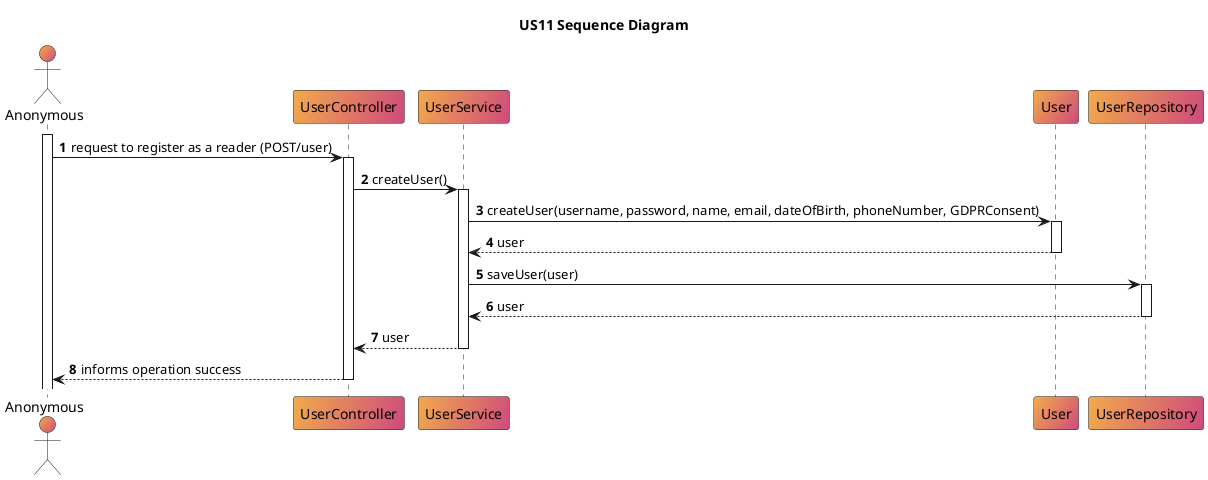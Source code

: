 @startuml
'https://SubscriptionServicetuml.com/sequence-diagram

title US11 Sequence Diagram

autoactivate on
autonumber


actor "Anonymous" as user #F2AA4CFF/CE4A7EFF
participant "UserController" as ctrl #F2AA4CFF/CE4A7EFF
participant "UserService" as ser #F2AA4CFF/CE4A7EFF
participant "User" as read #F2AA4CFF/CE4A7EFF
participant "UserRepository" as urepo #F2AA4CFF/CE4A7EFF
activate user


user -> ctrl: request to register as a reader (POST/user)
ctrl -> ser: createUser()
ser -> read: createUser(username, password, name, email, dateOfBirth, phoneNumber, GDPRConsent)
read --> ser: user
ser -> urepo: saveUser(user)
urepo --> ser: user
ser-->ctrl: user
ctrl -->user: informs operation success


@enduml
